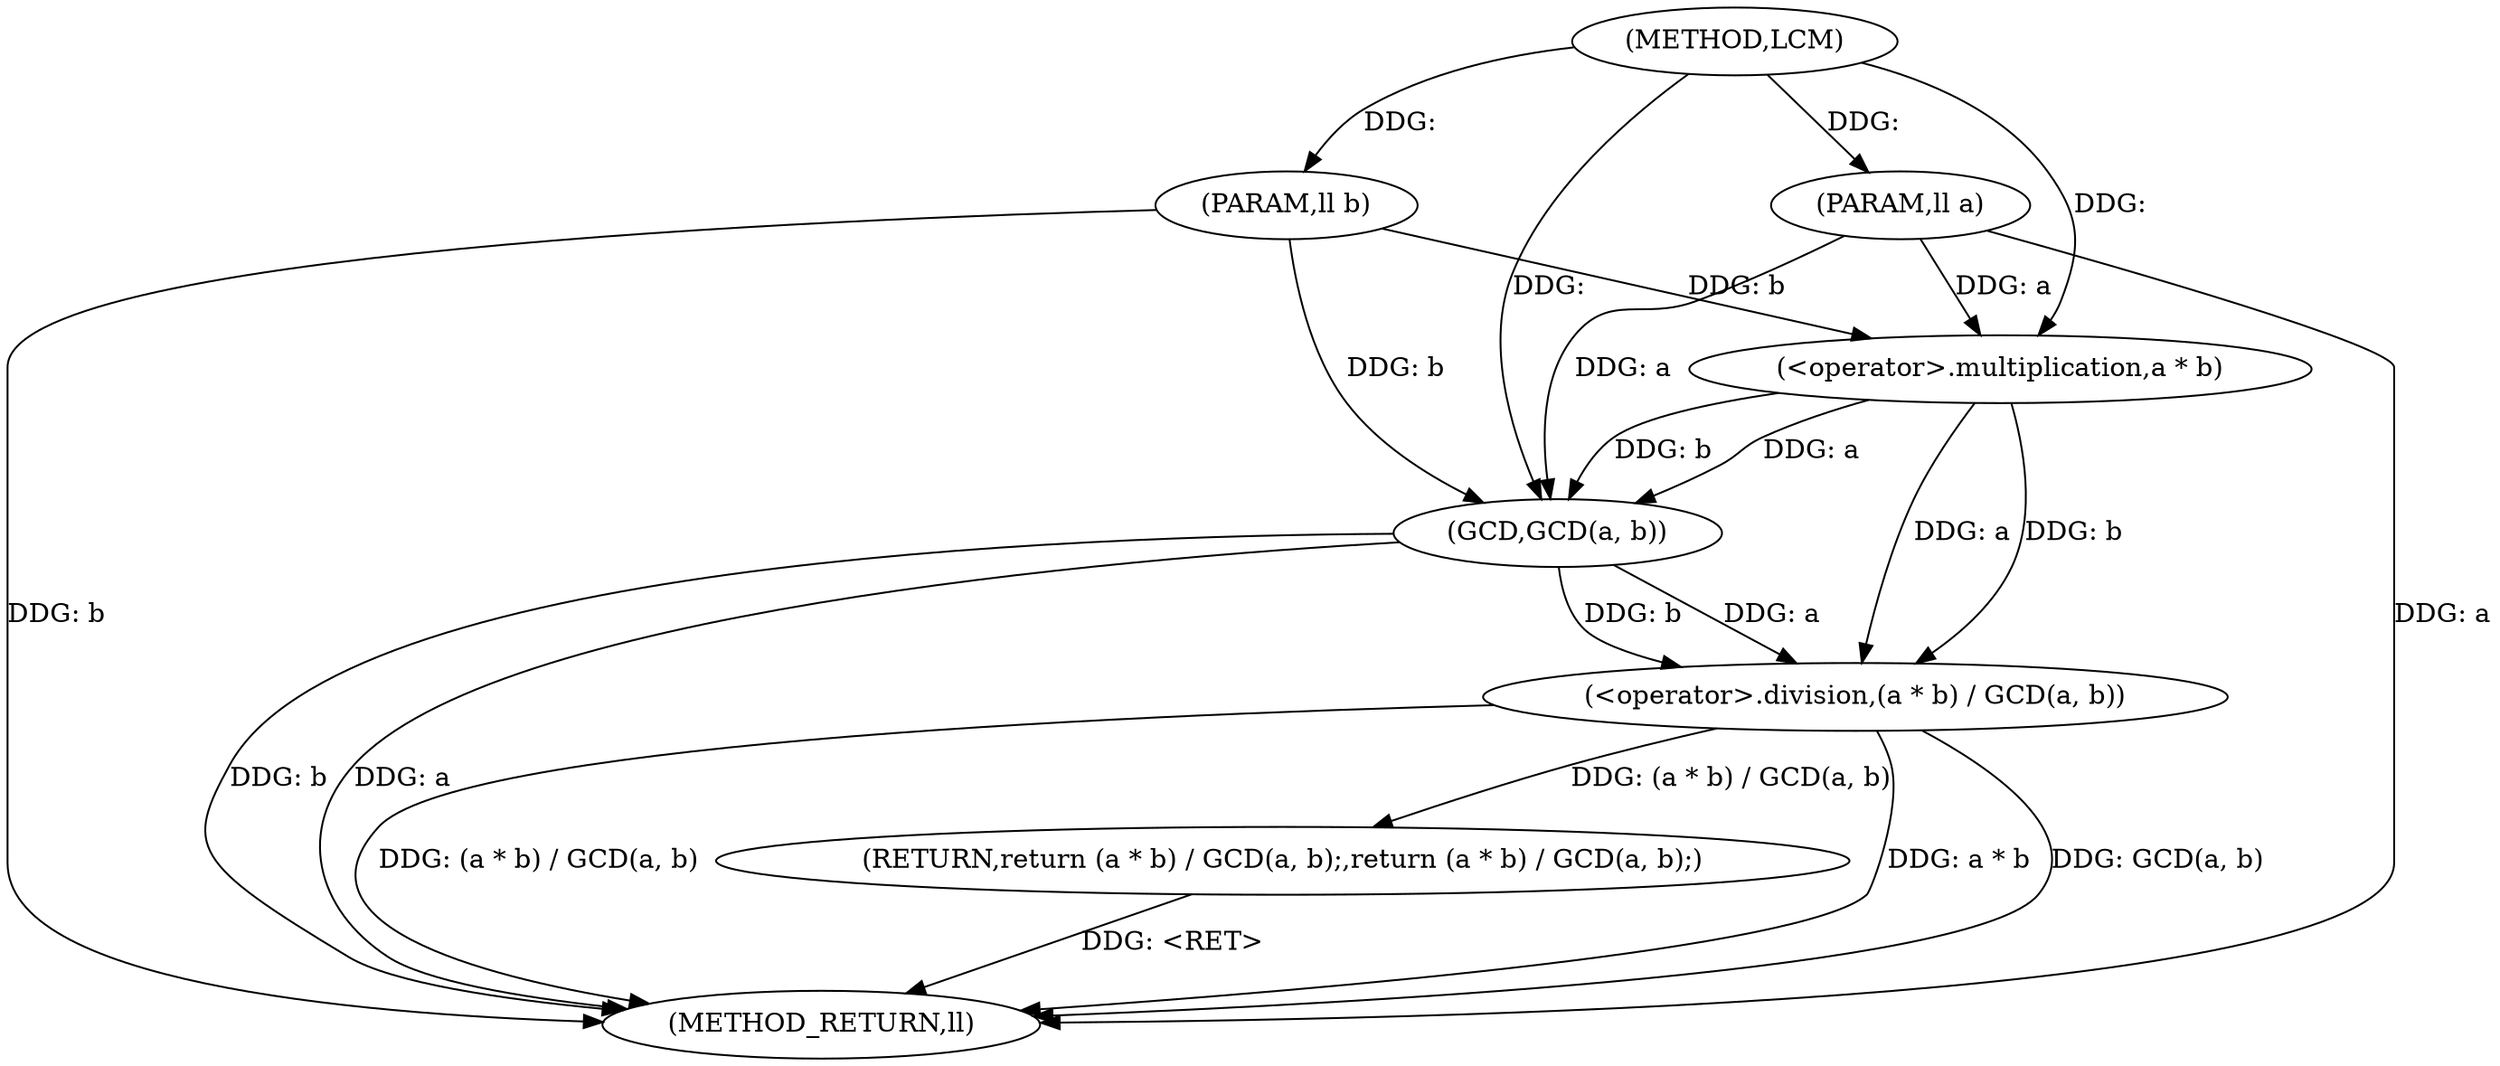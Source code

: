 digraph "LCM" {  
"1000123" [label = "(METHOD,LCM)" ]
"1000135" [label = "(METHOD_RETURN,ll)" ]
"1000124" [label = "(PARAM,ll a)" ]
"1000125" [label = "(PARAM,ll b)" ]
"1000127" [label = "(RETURN,return (a * b) / GCD(a, b);,return (a * b) / GCD(a, b);)" ]
"1000128" [label = "(<operator>.division,(a * b) / GCD(a, b))" ]
"1000129" [label = "(<operator>.multiplication,a * b)" ]
"1000132" [label = "(GCD,GCD(a, b))" ]
  "1000127" -> "1000135"  [ label = "DDG: <RET>"] 
  "1000124" -> "1000135"  [ label = "DDG: a"] 
  "1000125" -> "1000135"  [ label = "DDG: b"] 
  "1000128" -> "1000135"  [ label = "DDG: a * b"] 
  "1000132" -> "1000135"  [ label = "DDG: a"] 
  "1000132" -> "1000135"  [ label = "DDG: b"] 
  "1000128" -> "1000135"  [ label = "DDG: GCD(a, b)"] 
  "1000128" -> "1000135"  [ label = "DDG: (a * b) / GCD(a, b)"] 
  "1000123" -> "1000124"  [ label = "DDG: "] 
  "1000123" -> "1000125"  [ label = "DDG: "] 
  "1000128" -> "1000127"  [ label = "DDG: (a * b) / GCD(a, b)"] 
  "1000129" -> "1000128"  [ label = "DDG: a"] 
  "1000129" -> "1000128"  [ label = "DDG: b"] 
  "1000132" -> "1000128"  [ label = "DDG: a"] 
  "1000132" -> "1000128"  [ label = "DDG: b"] 
  "1000124" -> "1000129"  [ label = "DDG: a"] 
  "1000123" -> "1000129"  [ label = "DDG: "] 
  "1000125" -> "1000129"  [ label = "DDG: b"] 
  "1000129" -> "1000132"  [ label = "DDG: a"] 
  "1000124" -> "1000132"  [ label = "DDG: a"] 
  "1000123" -> "1000132"  [ label = "DDG: "] 
  "1000129" -> "1000132"  [ label = "DDG: b"] 
  "1000125" -> "1000132"  [ label = "DDG: b"] 
}
